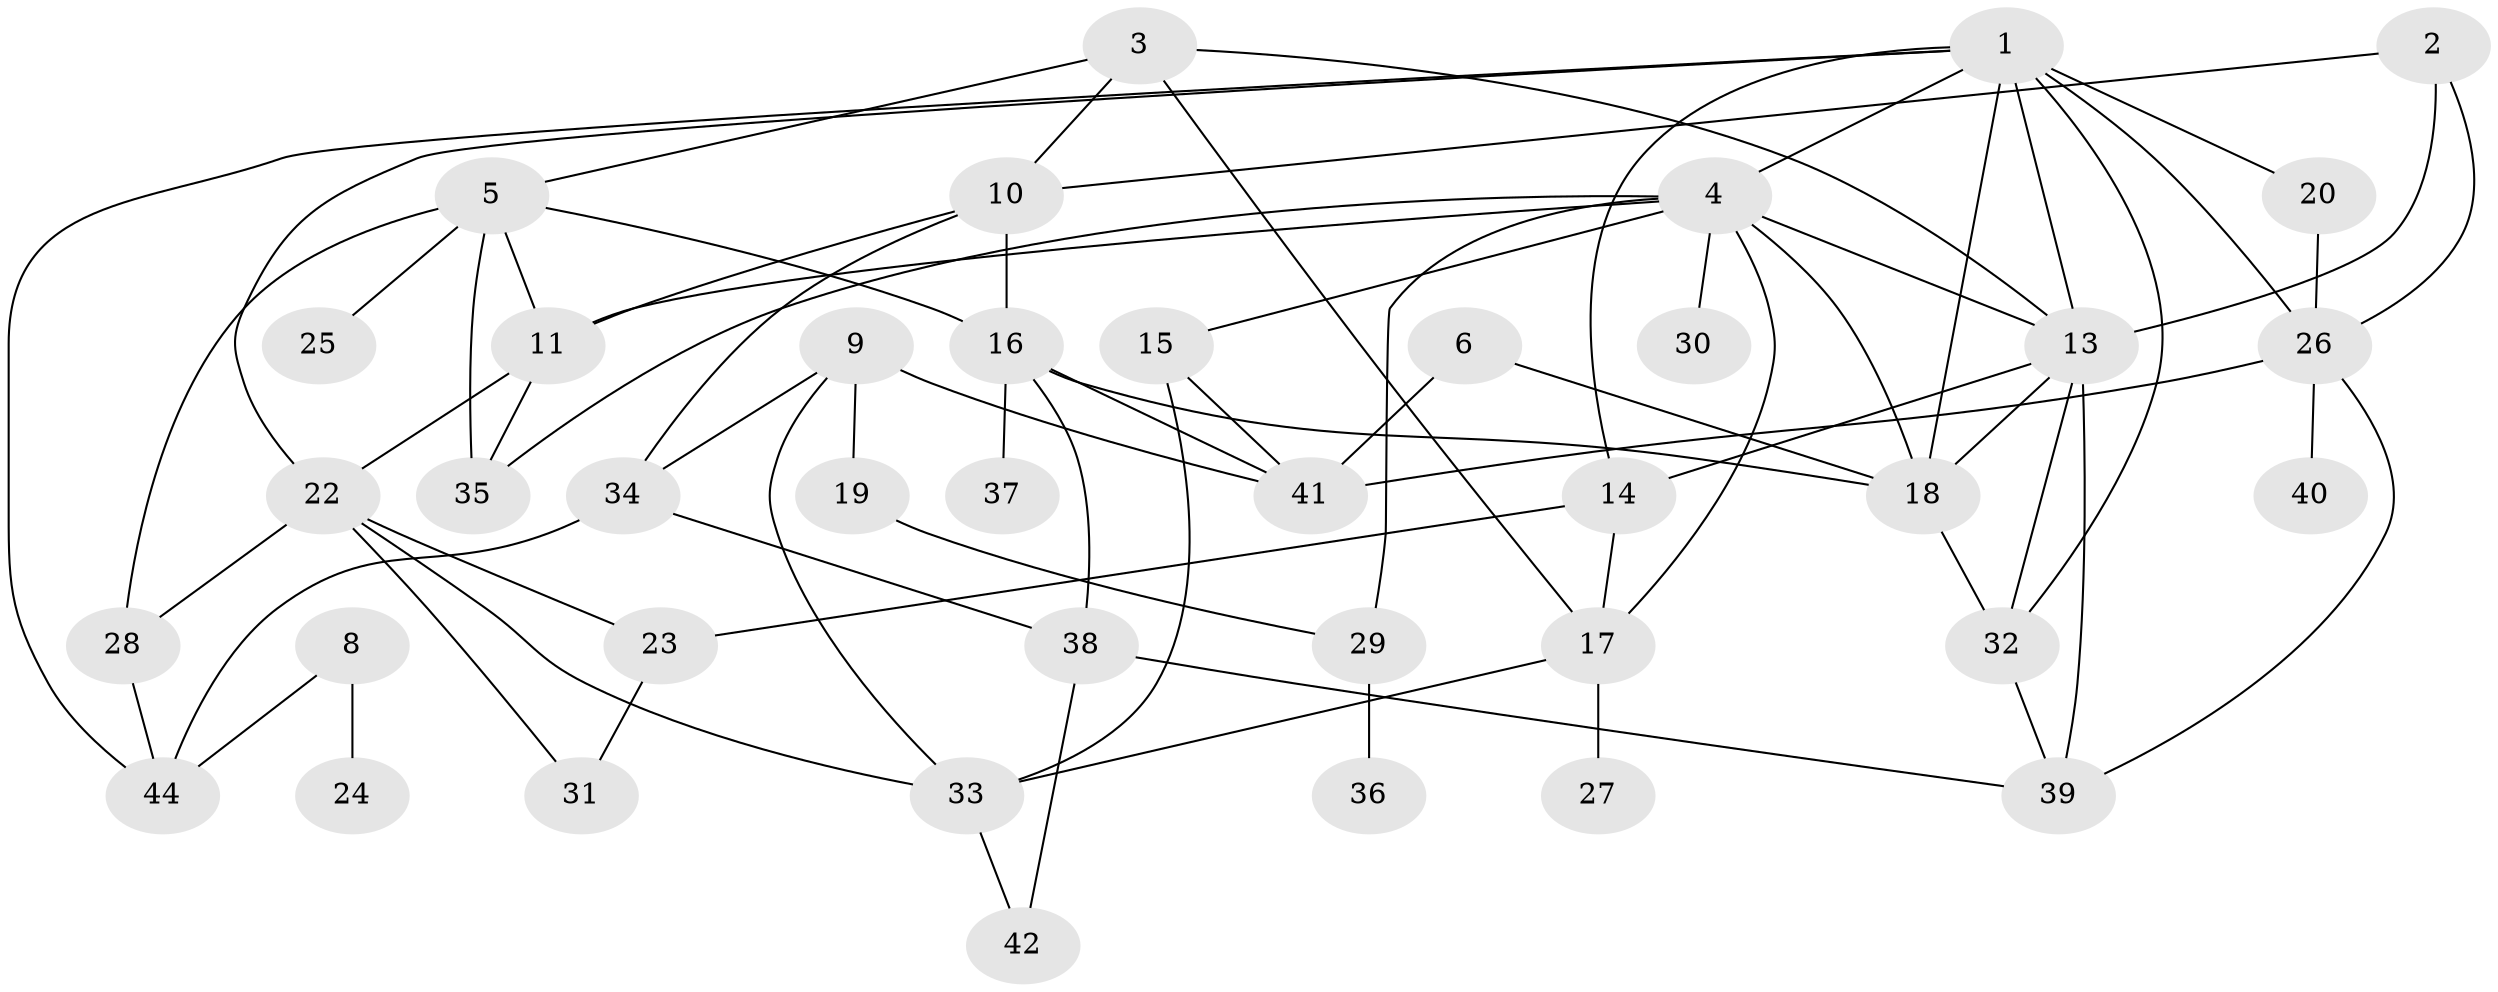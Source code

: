 // original degree distribution, {4: 0.18571428571428572, 2: 0.2, 7: 0.014285714285714285, 3: 0.22857142857142856, 0: 0.05714285714285714, 1: 0.12857142857142856, 5: 0.11428571428571428, 6: 0.07142857142857142}
// Generated by graph-tools (version 1.1) at 2025/48/03/04/25 22:48:15]
// undirected, 40 vertices, 75 edges
graph export_dot {
  node [color=gray90,style=filled];
  1;
  2;
  3;
  4;
  5;
  6;
  8;
  9;
  10;
  11;
  13;
  14;
  15;
  16;
  17;
  18;
  19;
  20;
  22;
  23;
  24;
  25;
  26;
  27;
  28;
  29;
  30;
  31;
  32;
  33;
  34;
  35;
  36;
  37;
  38;
  39;
  40;
  41;
  42;
  44;
  1 -- 4 [weight=1.0];
  1 -- 13 [weight=2.0];
  1 -- 14 [weight=1.0];
  1 -- 18 [weight=1.0];
  1 -- 20 [weight=1.0];
  1 -- 22 [weight=1.0];
  1 -- 26 [weight=1.0];
  1 -- 32 [weight=1.0];
  1 -- 44 [weight=1.0];
  2 -- 10 [weight=1.0];
  2 -- 13 [weight=1.0];
  2 -- 26 [weight=1.0];
  3 -- 5 [weight=1.0];
  3 -- 10 [weight=1.0];
  3 -- 13 [weight=1.0];
  3 -- 17 [weight=1.0];
  4 -- 11 [weight=1.0];
  4 -- 13 [weight=1.0];
  4 -- 15 [weight=1.0];
  4 -- 17 [weight=1.0];
  4 -- 18 [weight=2.0];
  4 -- 29 [weight=1.0];
  4 -- 30 [weight=1.0];
  4 -- 35 [weight=1.0];
  5 -- 11 [weight=1.0];
  5 -- 16 [weight=1.0];
  5 -- 25 [weight=1.0];
  5 -- 28 [weight=1.0];
  5 -- 35 [weight=1.0];
  6 -- 18 [weight=1.0];
  6 -- 41 [weight=1.0];
  8 -- 24 [weight=1.0];
  8 -- 44 [weight=1.0];
  9 -- 19 [weight=1.0];
  9 -- 33 [weight=1.0];
  9 -- 34 [weight=1.0];
  9 -- 41 [weight=1.0];
  10 -- 11 [weight=1.0];
  10 -- 16 [weight=1.0];
  10 -- 34 [weight=1.0];
  11 -- 22 [weight=2.0];
  11 -- 35 [weight=1.0];
  13 -- 14 [weight=1.0];
  13 -- 18 [weight=2.0];
  13 -- 32 [weight=1.0];
  13 -- 39 [weight=1.0];
  14 -- 17 [weight=1.0];
  14 -- 23 [weight=1.0];
  15 -- 33 [weight=1.0];
  15 -- 41 [weight=1.0];
  16 -- 18 [weight=1.0];
  16 -- 37 [weight=1.0];
  16 -- 38 [weight=1.0];
  16 -- 41 [weight=1.0];
  17 -- 27 [weight=1.0];
  17 -- 33 [weight=1.0];
  18 -- 32 [weight=1.0];
  19 -- 29 [weight=1.0];
  20 -- 26 [weight=1.0];
  22 -- 23 [weight=1.0];
  22 -- 28 [weight=1.0];
  22 -- 31 [weight=1.0];
  22 -- 33 [weight=1.0];
  23 -- 31 [weight=1.0];
  26 -- 39 [weight=1.0];
  26 -- 40 [weight=1.0];
  26 -- 41 [weight=1.0];
  28 -- 44 [weight=1.0];
  29 -- 36 [weight=1.0];
  32 -- 39 [weight=1.0];
  33 -- 42 [weight=1.0];
  34 -- 38 [weight=1.0];
  34 -- 44 [weight=1.0];
  38 -- 39 [weight=1.0];
  38 -- 42 [weight=1.0];
}
